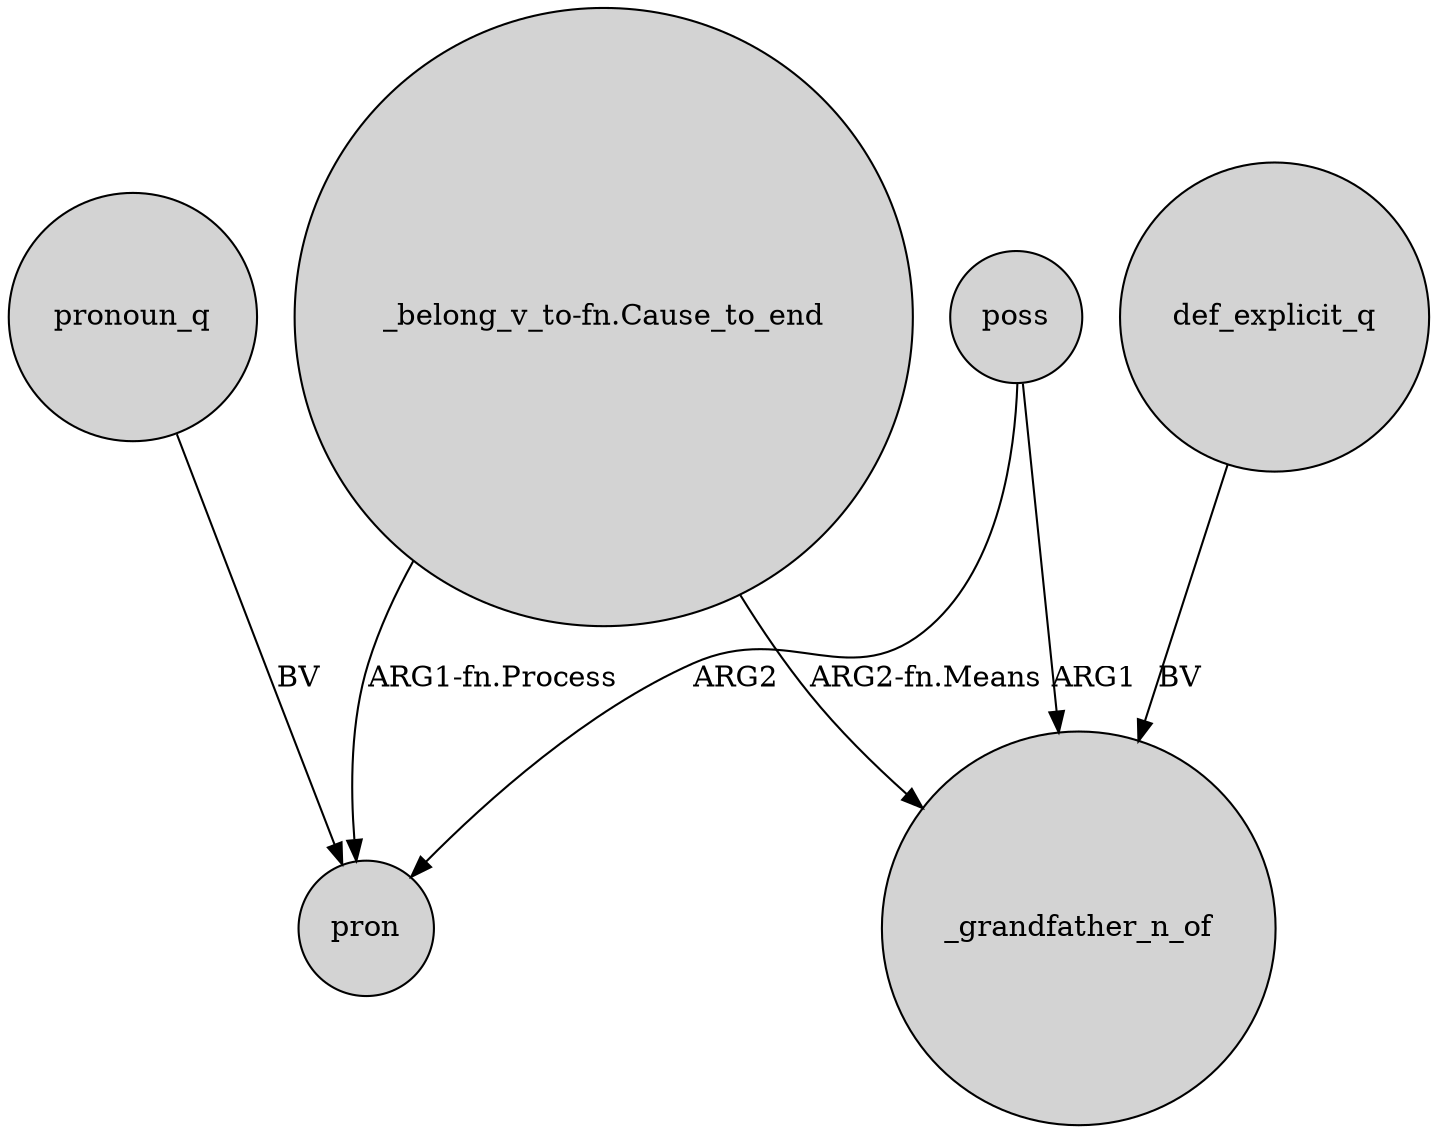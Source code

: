 digraph {
	node [shape=circle style=filled]
	"_belong_v_to-fn.Cause_to_end" -> _grandfather_n_of [label="ARG2-fn.Means"]
	"_belong_v_to-fn.Cause_to_end" -> pron [label="ARG1-fn.Process"]
	poss -> pron [label=ARG2]
	poss -> _grandfather_n_of [label=ARG1]
	pronoun_q -> pron [label=BV]
	def_explicit_q -> _grandfather_n_of [label=BV]
}
